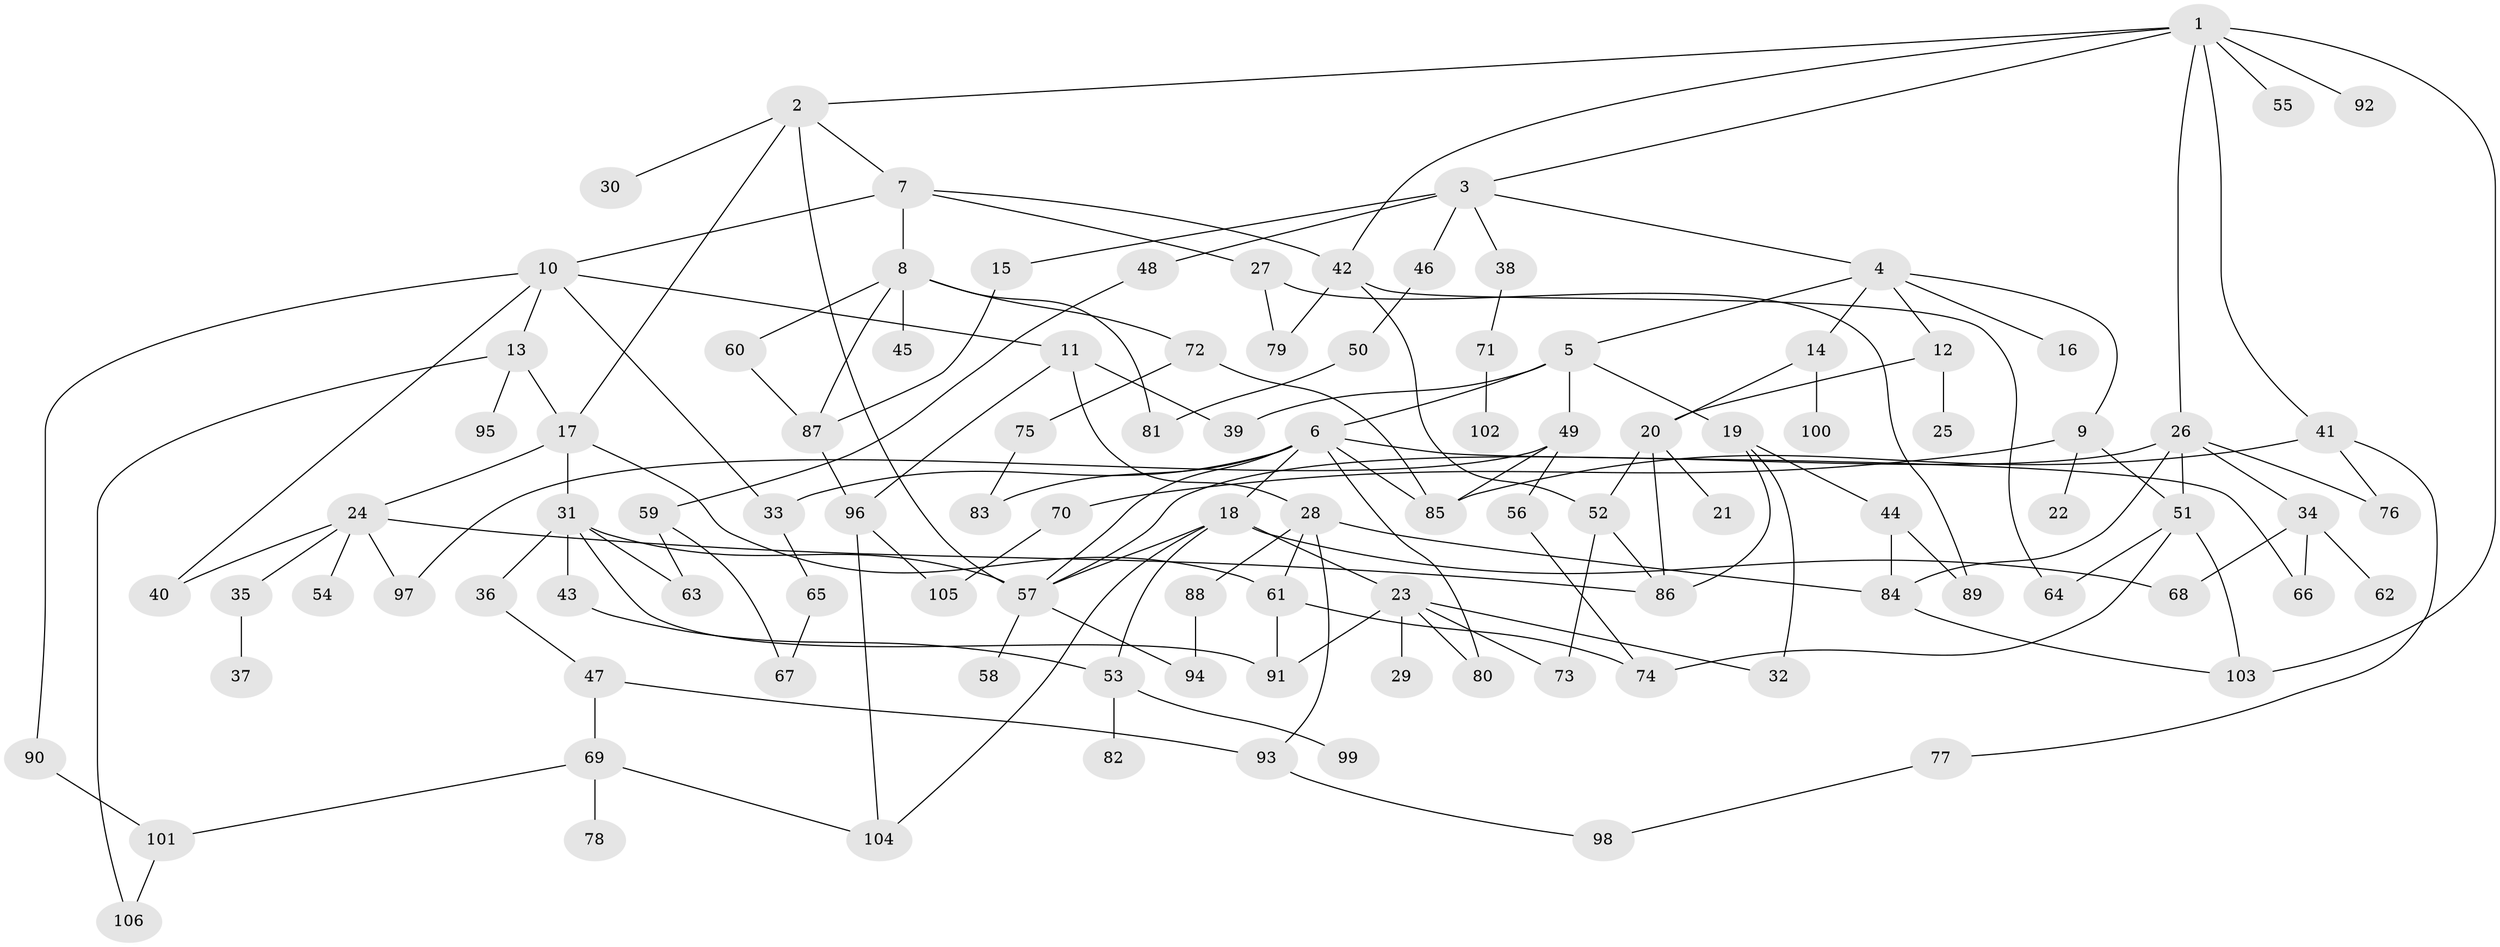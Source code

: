 // Generated by graph-tools (version 1.1) at 2025/13/03/09/25 04:13:35]
// undirected, 106 vertices, 158 edges
graph export_dot {
graph [start="1"]
  node [color=gray90,style=filled];
  1;
  2;
  3;
  4;
  5;
  6;
  7;
  8;
  9;
  10;
  11;
  12;
  13;
  14;
  15;
  16;
  17;
  18;
  19;
  20;
  21;
  22;
  23;
  24;
  25;
  26;
  27;
  28;
  29;
  30;
  31;
  32;
  33;
  34;
  35;
  36;
  37;
  38;
  39;
  40;
  41;
  42;
  43;
  44;
  45;
  46;
  47;
  48;
  49;
  50;
  51;
  52;
  53;
  54;
  55;
  56;
  57;
  58;
  59;
  60;
  61;
  62;
  63;
  64;
  65;
  66;
  67;
  68;
  69;
  70;
  71;
  72;
  73;
  74;
  75;
  76;
  77;
  78;
  79;
  80;
  81;
  82;
  83;
  84;
  85;
  86;
  87;
  88;
  89;
  90;
  91;
  92;
  93;
  94;
  95;
  96;
  97;
  98;
  99;
  100;
  101;
  102;
  103;
  104;
  105;
  106;
  1 -- 2;
  1 -- 3;
  1 -- 26;
  1 -- 41;
  1 -- 55;
  1 -- 92;
  1 -- 103;
  1 -- 42;
  2 -- 7;
  2 -- 30;
  2 -- 17;
  2 -- 57;
  3 -- 4;
  3 -- 15;
  3 -- 38;
  3 -- 46;
  3 -- 48;
  4 -- 5;
  4 -- 9;
  4 -- 12;
  4 -- 14;
  4 -- 16;
  5 -- 6;
  5 -- 19;
  5 -- 49;
  5 -- 39;
  6 -- 18;
  6 -- 33;
  6 -- 57;
  6 -- 66;
  6 -- 83;
  6 -- 80;
  6 -- 85;
  7 -- 8;
  7 -- 10;
  7 -- 27;
  7 -- 42;
  8 -- 45;
  8 -- 60;
  8 -- 72;
  8 -- 87;
  8 -- 81;
  9 -- 22;
  9 -- 51;
  9 -- 70;
  10 -- 11;
  10 -- 13;
  10 -- 90;
  10 -- 40;
  10 -- 33;
  11 -- 28;
  11 -- 39;
  11 -- 96;
  12 -- 25;
  12 -- 20;
  13 -- 17;
  13 -- 95;
  13 -- 106;
  14 -- 20;
  14 -- 100;
  15 -- 87;
  17 -- 24;
  17 -- 31;
  17 -- 61;
  18 -- 23;
  18 -- 68;
  18 -- 104;
  18 -- 53;
  18 -- 57;
  19 -- 32;
  19 -- 44;
  19 -- 86;
  20 -- 21;
  20 -- 52;
  20 -- 86;
  23 -- 29;
  23 -- 80;
  23 -- 73;
  23 -- 32;
  23 -- 91;
  24 -- 35;
  24 -- 40;
  24 -- 54;
  24 -- 97;
  24 -- 86;
  26 -- 34;
  26 -- 76;
  26 -- 84;
  26 -- 57;
  26 -- 51;
  27 -- 89;
  27 -- 79;
  28 -- 88;
  28 -- 93;
  28 -- 84;
  28 -- 61;
  31 -- 36;
  31 -- 43;
  31 -- 91;
  31 -- 57;
  31 -- 63;
  33 -- 65;
  34 -- 62;
  34 -- 68;
  34 -- 66;
  35 -- 37;
  36 -- 47;
  38 -- 71;
  41 -- 77;
  41 -- 76;
  41 -- 85;
  42 -- 79;
  42 -- 52;
  42 -- 64;
  43 -- 53;
  44 -- 84;
  44 -- 89;
  46 -- 50;
  47 -- 69;
  47 -- 93;
  48 -- 59;
  49 -- 56;
  49 -- 97;
  49 -- 85;
  50 -- 81;
  51 -- 64;
  51 -- 103;
  51 -- 74;
  52 -- 73;
  52 -- 86;
  53 -- 82;
  53 -- 99;
  56 -- 74;
  57 -- 58;
  57 -- 94;
  59 -- 63;
  59 -- 67;
  60 -- 87;
  61 -- 91;
  61 -- 74;
  65 -- 67;
  69 -- 78;
  69 -- 101;
  69 -- 104;
  70 -- 105;
  71 -- 102;
  72 -- 75;
  72 -- 85;
  75 -- 83;
  77 -- 98;
  84 -- 103;
  87 -- 96;
  88 -- 94;
  90 -- 101;
  93 -- 98;
  96 -- 105;
  96 -- 104;
  101 -- 106;
}
